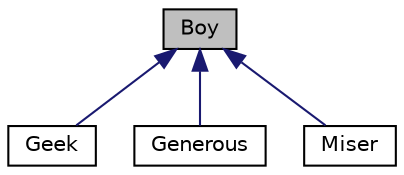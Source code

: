 digraph "Boy"
{
  edge [fontname="Helvetica",fontsize="10",labelfontname="Helvetica",labelfontsize="10"];
  node [fontname="Helvetica",fontsize="10",shape=record];
  Node1 [label="Boy",height=0.2,width=0.4,color="black", fillcolor="grey75", style="filled", fontcolor="black"];
  Node1 -> Node2 [dir="back",color="midnightblue",fontsize="10",style="solid",fontname="Helvetica"];
  Node2 [label="Geek",height=0.2,width=0.4,color="black", fillcolor="white", style="filled",URL="$classGeek.html",tooltip="CLASS GEEK inherits CLASS BOY containing attributes of Geek boy formed. "];
  Node1 -> Node3 [dir="back",color="midnightblue",fontsize="10",style="solid",fontname="Helvetica"];
  Node3 [label="Generous",height=0.2,width=0.4,color="black", fillcolor="white", style="filled",URL="$classGenerous.html",tooltip="CLASS GENEROUS inherits CLASS BOY containing attributes of Generous boy formed. "];
  Node1 -> Node4 [dir="back",color="midnightblue",fontsize="10",style="solid",fontname="Helvetica"];
  Node4 [label="Miser",height=0.2,width=0.4,color="black", fillcolor="white", style="filled",URL="$classMiser.html",tooltip="CLASS MISER inherits CLASS BOY containing attributes of Miser boy formed. "];
}
